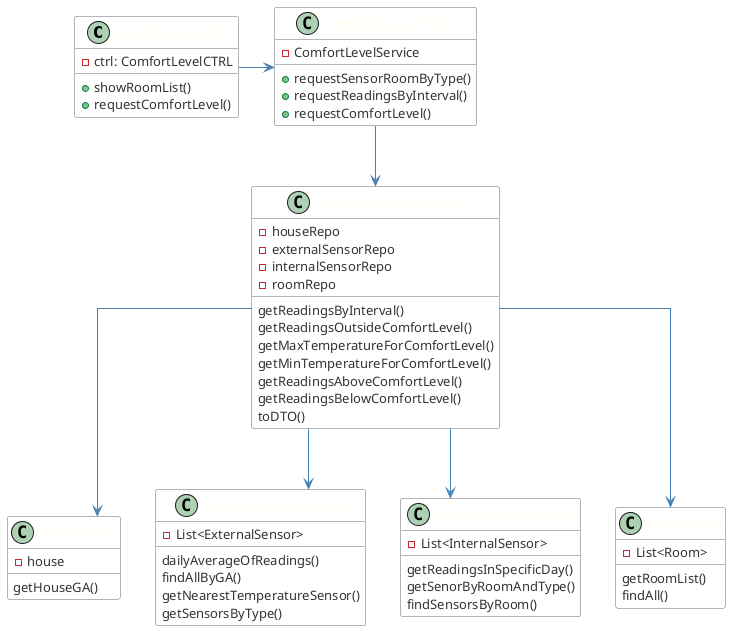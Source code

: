 @startuml
skinparam linetype ortho
hide empty members

skinparam class {
ArrowColor SteelBlue
BorderColor Dimgray
HeaderBackgroundColor SteelBlue
BackgroundColor White
FontName Calibri bold
AttributeFontColor #333
AttributeFontName Calibri
AttributeFontSize 13
FontColor Ivory
FontSize 15
}

class ComfortLevelUI{
- ctrl: ComfortLevelCTRL
+ showRoomList()
+ requestComfortLevel()

}

class ComfortLevelCTRL{
- ComfortLevelService
+ requestSensorRoomByType()
+ requestReadingsByInterval()
+ requestComfortLevel()

}

class ComfortLevelService{
- houseRepo
- externalSensorRepo
- internalSensorRepo
- roomRepo

    getReadingsByInterval()
    getReadingsOutsideComfortLevel()
    getMaxTemperatureForComfortLevel()
    getMinTemperatureForComfortLevel()
    getReadingsAboveComfortLevel()
    getReadingsBelowComfortLevel()
    toDTO()
    }

class HouseRepo{
- house

    getHouseGA()
    }

class ExternalSensorRepo {
- List<ExternalSensor>

    dailyAverageOfReadings()
    findAllByGA()
    getNearestTemperatureSensor()
    getSensorsByType()
    }

class InternalSensorRepo {
- List<InternalSensor>

    getReadingsInSpecificDay()
    getSenorByRoomAndType()
    findSensorsByRoom()
    }

class RoomRepo{
- List<Room>

    getRoomList()
    findAll()
    }

ComfortLevelUI -> ComfortLevelCTRL
ComfortLevelCTRL --> ComfortLevelService
ComfortLevelService --> HouseRepo
ComfortLevelService --> InternalSensorRepo
ComfortLevelService --> ExternalSensorRepo
ComfortLevelService --> RoomRepo

@enduml
